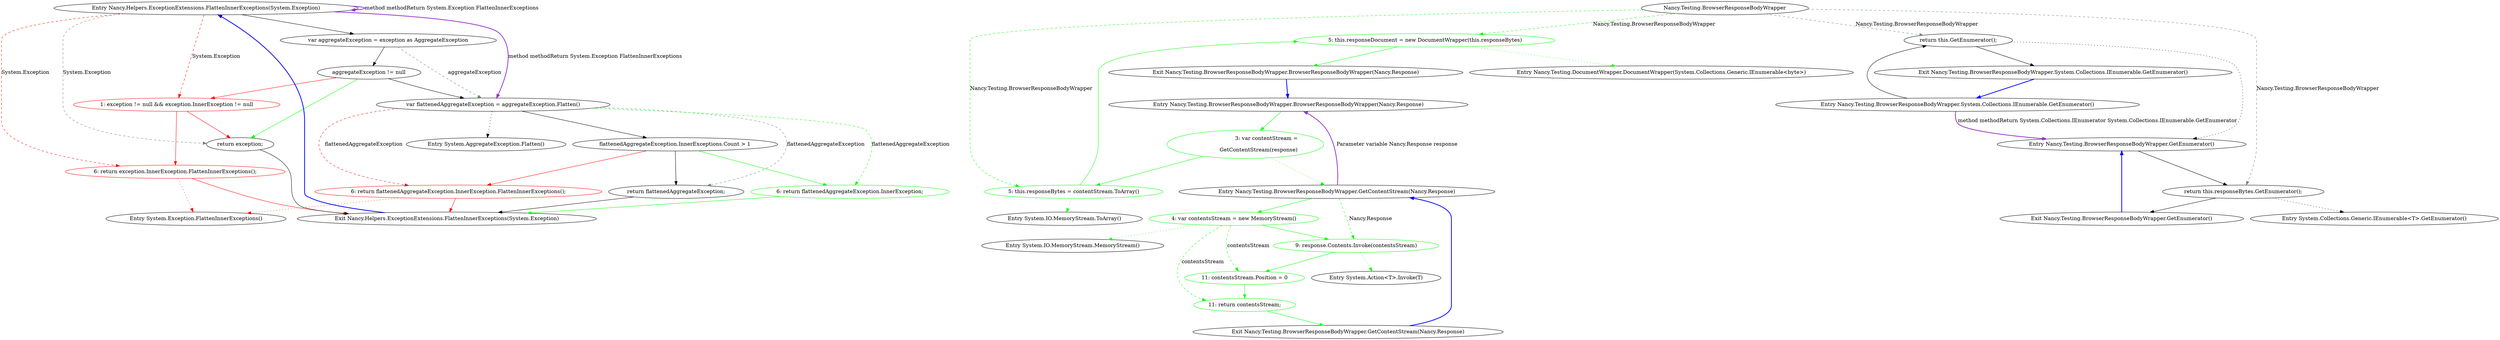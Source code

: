 digraph  {
n0 [cluster="Nancy.Helpers.ExceptionExtensions.FlattenInnerExceptions(System.Exception)", label="Entry Nancy.Helpers.ExceptionExtensions.FlattenInnerExceptions(System.Exception)", span="6-6"];
n1 [cluster="Nancy.Helpers.ExceptionExtensions.FlattenInnerExceptions(System.Exception)", label="var aggregateException = exception as AggregateException", span="8-8"];
n7 [cluster="Nancy.Helpers.ExceptionExtensions.FlattenInnerExceptions(System.Exception)", color=red, community=0, label="1: exception != null && exception.InnerException != null", span="23-23"];
n8 [cluster="Nancy.Helpers.ExceptionExtensions.FlattenInnerExceptions(System.Exception)", color=red, community=0, label="6: return exception.InnerException.FlattenInnerExceptions();", span="25-25"];
n9 [cluster="Nancy.Helpers.ExceptionExtensions.FlattenInnerExceptions(System.Exception)", label="return exception;", span="28-28"];
n2 [cluster="Nancy.Helpers.ExceptionExtensions.FlattenInnerExceptions(System.Exception)", label="aggregateException != null", span="9-9"];
n3 [cluster="Nancy.Helpers.ExceptionExtensions.FlattenInnerExceptions(System.Exception)", label="var flattenedAggregateException = aggregateException.Flatten()", span="11-11"];
n4 [cluster="Nancy.Helpers.ExceptionExtensions.FlattenInnerExceptions(System.Exception)", label="flattenedAggregateException.InnerExceptions.Count > 1", span="15-15"];
n11 [cluster="System.AggregateException.Flatten()", label="Entry System.AggregateException.Flatten()", span="0-0"];
n5 [cluster="Nancy.Helpers.ExceptionExtensions.FlattenInnerExceptions(System.Exception)", label="return flattenedAggregateException;", span="17-17"];
n6 [cluster="Nancy.Helpers.ExceptionExtensions.FlattenInnerExceptions(System.Exception)", color=red, community=0, label="6: return flattenedAggregateException.InnerException.FlattenInnerExceptions();", span="20-20"];
n10 [cluster="Nancy.Helpers.ExceptionExtensions.FlattenInnerExceptions(System.Exception)", label="Exit Nancy.Helpers.ExceptionExtensions.FlattenInnerExceptions(System.Exception)", span="6-6"];
n12 [cluster="System.Exception.FlattenInnerExceptions()", label="Entry System.Exception.FlattenInnerExceptions()", span="6-6"];
d6 [cluster="Nancy.Helpers.ExceptionExtensions.FlattenInnerExceptions(System.Exception)", color=green, community=0, label="6: return flattenedAggregateException.InnerException;", span="20-20"];
m0_7 [cluster="Nancy.Testing.DocumentWrapper.DocumentWrapper(System.Collections.Generic.IEnumerable<byte>)", file="ExceptionExtensionsFixture.cs", label="Entry Nancy.Testing.DocumentWrapper.DocumentWrapper(System.Collections.Generic.IEnumerable<byte>)", span="18-18"];
m0_0 [cluster="Nancy.Testing.BrowserResponseBodyWrapper.BrowserResponseBodyWrapper(Nancy.Response)", file="ExceptionExtensionsFixture.cs", label="Entry Nancy.Testing.BrowserResponseBodyWrapper.BrowserResponseBodyWrapper(Nancy.Response)", span="14-14"];
m0_1 [cluster="Nancy.Testing.BrowserResponseBodyWrapper.BrowserResponseBodyWrapper(Nancy.Response)", color=green, community=0, file="ExceptionExtensionsFixture.cs", label="3: var contentStream =\r\n                GetContentStream(response)", span="16-17"];
m0_2 [cluster="Nancy.Testing.BrowserResponseBodyWrapper.BrowserResponseBodyWrapper(Nancy.Response)", color=green, community=0, file="ExceptionExtensionsFixture.cs", label="5: this.responseBytes = contentStream.ToArray()", span="19-19"];
m0_3 [cluster="Nancy.Testing.BrowserResponseBodyWrapper.BrowserResponseBodyWrapper(Nancy.Response)", color=green, community=0, file="ExceptionExtensionsFixture.cs", label="5: this.responseDocument = new DocumentWrapper(this.responseBytes)", span="20-20"];
m0_4 [cluster="Nancy.Testing.BrowserResponseBodyWrapper.BrowserResponseBodyWrapper(Nancy.Response)", file="ExceptionExtensionsFixture.cs", label="Exit Nancy.Testing.BrowserResponseBodyWrapper.BrowserResponseBodyWrapper(Nancy.Response)", span="14-14"];
m0_19 [cluster="Nancy.Testing.BrowserResponseBodyWrapper.System.Collections.IEnumerable.GetEnumerator()", file="ExceptionExtensionsFixture.cs", label="Entry Nancy.Testing.BrowserResponseBodyWrapper.System.Collections.IEnumerable.GetEnumerator()", span="54-54"];
m0_20 [cluster="Nancy.Testing.BrowserResponseBodyWrapper.System.Collections.IEnumerable.GetEnumerator()", file="ExceptionExtensionsFixture.cs", label="return this.GetEnumerator();", span="56-56"];
m0_21 [cluster="Nancy.Testing.BrowserResponseBodyWrapper.System.Collections.IEnumerable.GetEnumerator()", file="ExceptionExtensionsFixture.cs", label="Exit Nancy.Testing.BrowserResponseBodyWrapper.System.Collections.IEnumerable.GetEnumerator()", span="54-54"];
m0_6 [cluster="System.IO.MemoryStream.ToArray()", file="ExceptionExtensionsFixture.cs", label="Entry System.IO.MemoryStream.ToArray()", span="0-0"];
m0_5 [cluster="Nancy.Testing.BrowserResponseBodyWrapper.GetContentStream(Nancy.Response)", file="ExceptionExtensionsFixture.cs", label="Entry Nancy.Testing.BrowserResponseBodyWrapper.GetContentStream(Nancy.Response)", span="23-23"];
m0_8 [cluster="Nancy.Testing.BrowserResponseBodyWrapper.GetContentStream(Nancy.Response)", color=green, community=0, file="ExceptionExtensionsFixture.cs", label="4: var contentsStream = new MemoryStream()", span="25-25"];
m0_9 [cluster="Nancy.Testing.BrowserResponseBodyWrapper.GetContentStream(Nancy.Response)", color=green, community=0, file="ExceptionExtensionsFixture.cs", label="9: response.Contents.Invoke(contentsStream)", span="26-26"];
m0_10 [cluster="Nancy.Testing.BrowserResponseBodyWrapper.GetContentStream(Nancy.Response)", color=green, community=0, file="ExceptionExtensionsFixture.cs", label="11: contentsStream.Position = 0", span="27-27"];
m0_11 [cluster="Nancy.Testing.BrowserResponseBodyWrapper.GetContentStream(Nancy.Response)", color=green, community=0, file="ExceptionExtensionsFixture.cs", label="11: return contentsStream;", span="28-28"];
m0_12 [cluster="Nancy.Testing.BrowserResponseBodyWrapper.GetContentStream(Nancy.Response)", file="ExceptionExtensionsFixture.cs", label="Exit Nancy.Testing.BrowserResponseBodyWrapper.GetContentStream(Nancy.Response)", span="23-23"];
m0_18 [cluster="System.Collections.Generic.IEnumerable<T>.GetEnumerator()", file="ExceptionExtensionsFixture.cs", label="Entry System.Collections.Generic.IEnumerable<T>.GetEnumerator()", span="0-0"];
m0_15 [cluster="Nancy.Testing.BrowserResponseBodyWrapper.GetEnumerator()", file="ExceptionExtensionsFixture.cs", label="Entry Nancy.Testing.BrowserResponseBodyWrapper.GetEnumerator()", span="45-45"];
m0_16 [cluster="Nancy.Testing.BrowserResponseBodyWrapper.GetEnumerator()", file="ExceptionExtensionsFixture.cs", label="return this.responseBytes.GetEnumerator();", span="47-47"];
m0_17 [cluster="Nancy.Testing.BrowserResponseBodyWrapper.GetEnumerator()", file="ExceptionExtensionsFixture.cs", label="Exit Nancy.Testing.BrowserResponseBodyWrapper.GetEnumerator()", span="45-45"];
m0_14 [cluster="System.Action<T>.Invoke(T)", file="ExceptionExtensionsFixture.cs", label="Entry System.Action<T>.Invoke(T)", span="0-0"];
m0_13 [cluster="System.IO.MemoryStream.MemoryStream()", file="ExceptionExtensionsFixture.cs", label="Entry System.IO.MemoryStream.MemoryStream()", span="0-0"];
m0_22 [file="ExceptionExtensionsFixture.cs", label="Nancy.Testing.BrowserResponseBodyWrapper", span=""];
n0 -> n1  [key=0, style=solid];
n0 -> n7  [color=red, key=1, label="System.Exception", style=dashed];
n0 -> n8  [color=red, key=1, label="System.Exception", style=dashed];
n0 -> n9  [color=darkseagreen4, key=1, label="System.Exception", style=dashed];
n0 -> n3  [color=darkorchid, key=3, label="method methodReturn System.Exception FlattenInnerExceptions", style=bold];
n0 -> n0  [color=darkorchid, key=3, label="method methodReturn System.Exception FlattenInnerExceptions", style=bold];
n1 -> n2  [key=0, style=solid];
n1 -> n3  [color=darkseagreen4, key=1, label=aggregateException, style=dashed];
n7 -> n8  [color=red, key=0, style=solid];
n7 -> n9  [color=red, key=0, style=solid];
n8 -> n10  [color=red, key=0, style=solid];
n8 -> n12  [color=red, key=2, style=dotted];
n9 -> n10  [key=0, style=solid];
n2 -> n3  [key=0, style=solid];
n2 -> n7  [color=red, key=0, style=solid];
n2 -> n9  [color=green, key=0, style=solid];
n3 -> n4  [key=0, style=solid];
n3 -> n11  [key=2, style=dotted];
n3 -> n5  [color=darkseagreen4, key=1, label=flattenedAggregateException, style=dashed];
n3 -> n6  [color=red, key=1, label=flattenedAggregateException, style=dashed];
n3 -> d6  [color=green, key=1, label=flattenedAggregateException, style=dashed];
n4 -> n5  [key=0, style=solid];
n4 -> n6  [color=red, key=0, style=solid];
n4 -> d6  [color=green, key=0, style=solid];
n5 -> n10  [key=0, style=solid];
n6 -> n10  [color=red, key=0, style=solid];
n6 -> n12  [color=red, key=2, style=dotted];
n10 -> n0  [color=blue, key=0, style=bold];
d6 -> n10  [color=green, key=0, style=solid];
m0_0 -> m0_1  [color=green, key=0, style=solid];
m0_1 -> m0_2  [color=green, key=0, style=solid];
m0_1 -> m0_5  [color=green, key=2, style=dotted];
m0_2 -> m0_3  [color=green, key=0, style=solid];
m0_2 -> m0_6  [color=green, key=2, style=dotted];
m0_3 -> m0_4  [color=green, key=0, style=solid];
m0_3 -> m0_7  [color=green, key=2, style=dotted];
m0_4 -> m0_0  [color=blue, key=0, style=bold];
m0_19 -> m0_20  [key=0, style=solid];
m0_19 -> m0_15  [color=darkorchid, key=3, label="method methodReturn System.Collections.IEnumerator System.Collections.IEnumerable.GetEnumerator", style=bold];
m0_20 -> m0_21  [key=0, style=solid];
m0_20 -> m0_15  [key=2, style=dotted];
m0_21 -> m0_19  [color=blue, key=0, style=bold];
m0_5 -> m0_8  [color=green, key=0, style=solid];
m0_5 -> m0_9  [color=green, key=1, label="Nancy.Response", style=dashed];
m0_5 -> m0_0  [color=darkorchid, key=3, label="Parameter variable Nancy.Response response", style=bold];
m0_8 -> m0_9  [color=green, key=0, style=solid];
m0_8 -> m0_13  [color=green, key=2, style=dotted];
m0_8 -> m0_10  [color=green, key=1, label=contentsStream, style=dashed];
m0_8 -> m0_11  [color=green, key=1, label=contentsStream, style=dashed];
m0_9 -> m0_10  [color=green, key=0, style=solid];
m0_9 -> m0_14  [color=green, key=2, style=dotted];
m0_10 -> m0_11  [color=green, key=0, style=solid];
m0_11 -> m0_12  [color=green, key=0, style=solid];
m0_12 -> m0_5  [color=blue, key=0, style=bold];
m0_15 -> m0_16  [key=0, style=solid];
m0_16 -> m0_17  [key=0, style=solid];
m0_16 -> m0_18  [key=2, style=dotted];
m0_17 -> m0_15  [color=blue, key=0, style=bold];
m0_22 -> m0_2  [color=green, key=1, label="Nancy.Testing.BrowserResponseBodyWrapper", style=dashed];
m0_22 -> m0_3  [color=green, key=1, label="Nancy.Testing.BrowserResponseBodyWrapper", style=dashed];
m0_22 -> m0_16  [color=darkseagreen4, key=1, label="Nancy.Testing.BrowserResponseBodyWrapper", style=dashed];
m0_22 -> m0_20  [color=darkseagreen4, key=1, label="Nancy.Testing.BrowserResponseBodyWrapper", style=dashed];
}
